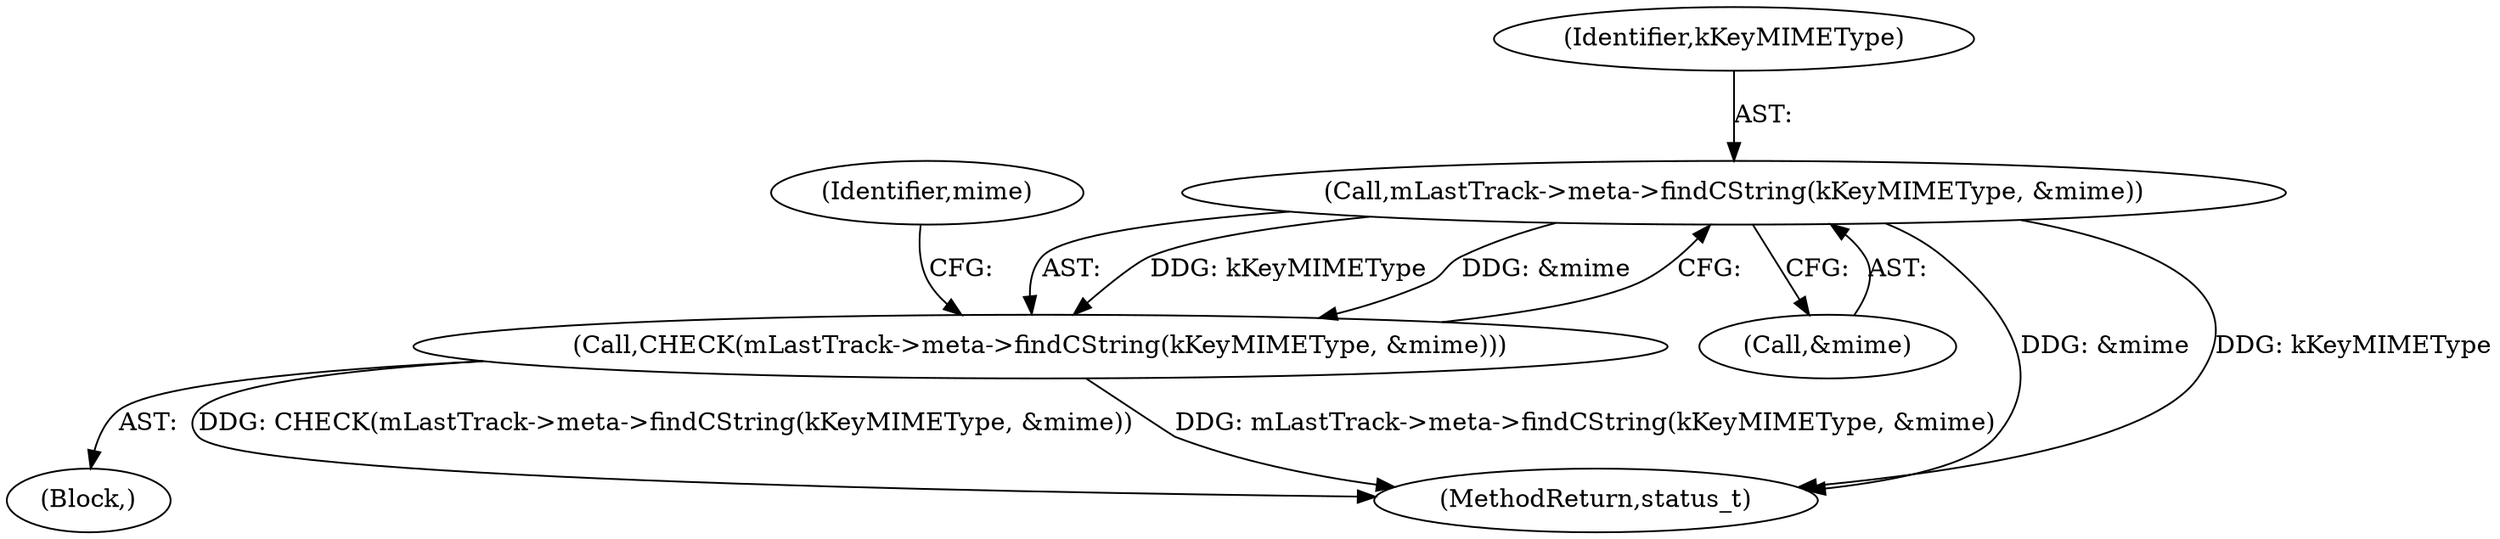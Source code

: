 digraph "0_Android_2674a7218eaa3c87f2ee26d26da5b9170e10f859@pointer" {
"1001419" [label="(Call,mLastTrack->meta->findCString(kKeyMIMEType, &mime))"];
"1001418" [label="(Call,CHECK(mLastTrack->meta->findCString(kKeyMIMEType, &mime)))"];
"1001421" [label="(Call,&mime)"];
"1001418" [label="(Call,CHECK(mLastTrack->meta->findCString(kKeyMIMEType, &mime)))"];
"1001416" [label="(Block,)"];
"1001419" [label="(Call,mLastTrack->meta->findCString(kKeyMIMEType, &mime))"];
"1002927" [label="(MethodReturn,status_t)"];
"1001426" [label="(Identifier,mime)"];
"1001420" [label="(Identifier,kKeyMIMEType)"];
"1001419" -> "1001418"  [label="AST: "];
"1001419" -> "1001421"  [label="CFG: "];
"1001420" -> "1001419"  [label="AST: "];
"1001421" -> "1001419"  [label="AST: "];
"1001418" -> "1001419"  [label="CFG: "];
"1001419" -> "1002927"  [label="DDG: &mime"];
"1001419" -> "1002927"  [label="DDG: kKeyMIMEType"];
"1001419" -> "1001418"  [label="DDG: kKeyMIMEType"];
"1001419" -> "1001418"  [label="DDG: &mime"];
"1001418" -> "1001416"  [label="AST: "];
"1001426" -> "1001418"  [label="CFG: "];
"1001418" -> "1002927"  [label="DDG: CHECK(mLastTrack->meta->findCString(kKeyMIMEType, &mime))"];
"1001418" -> "1002927"  [label="DDG: mLastTrack->meta->findCString(kKeyMIMEType, &mime)"];
}
